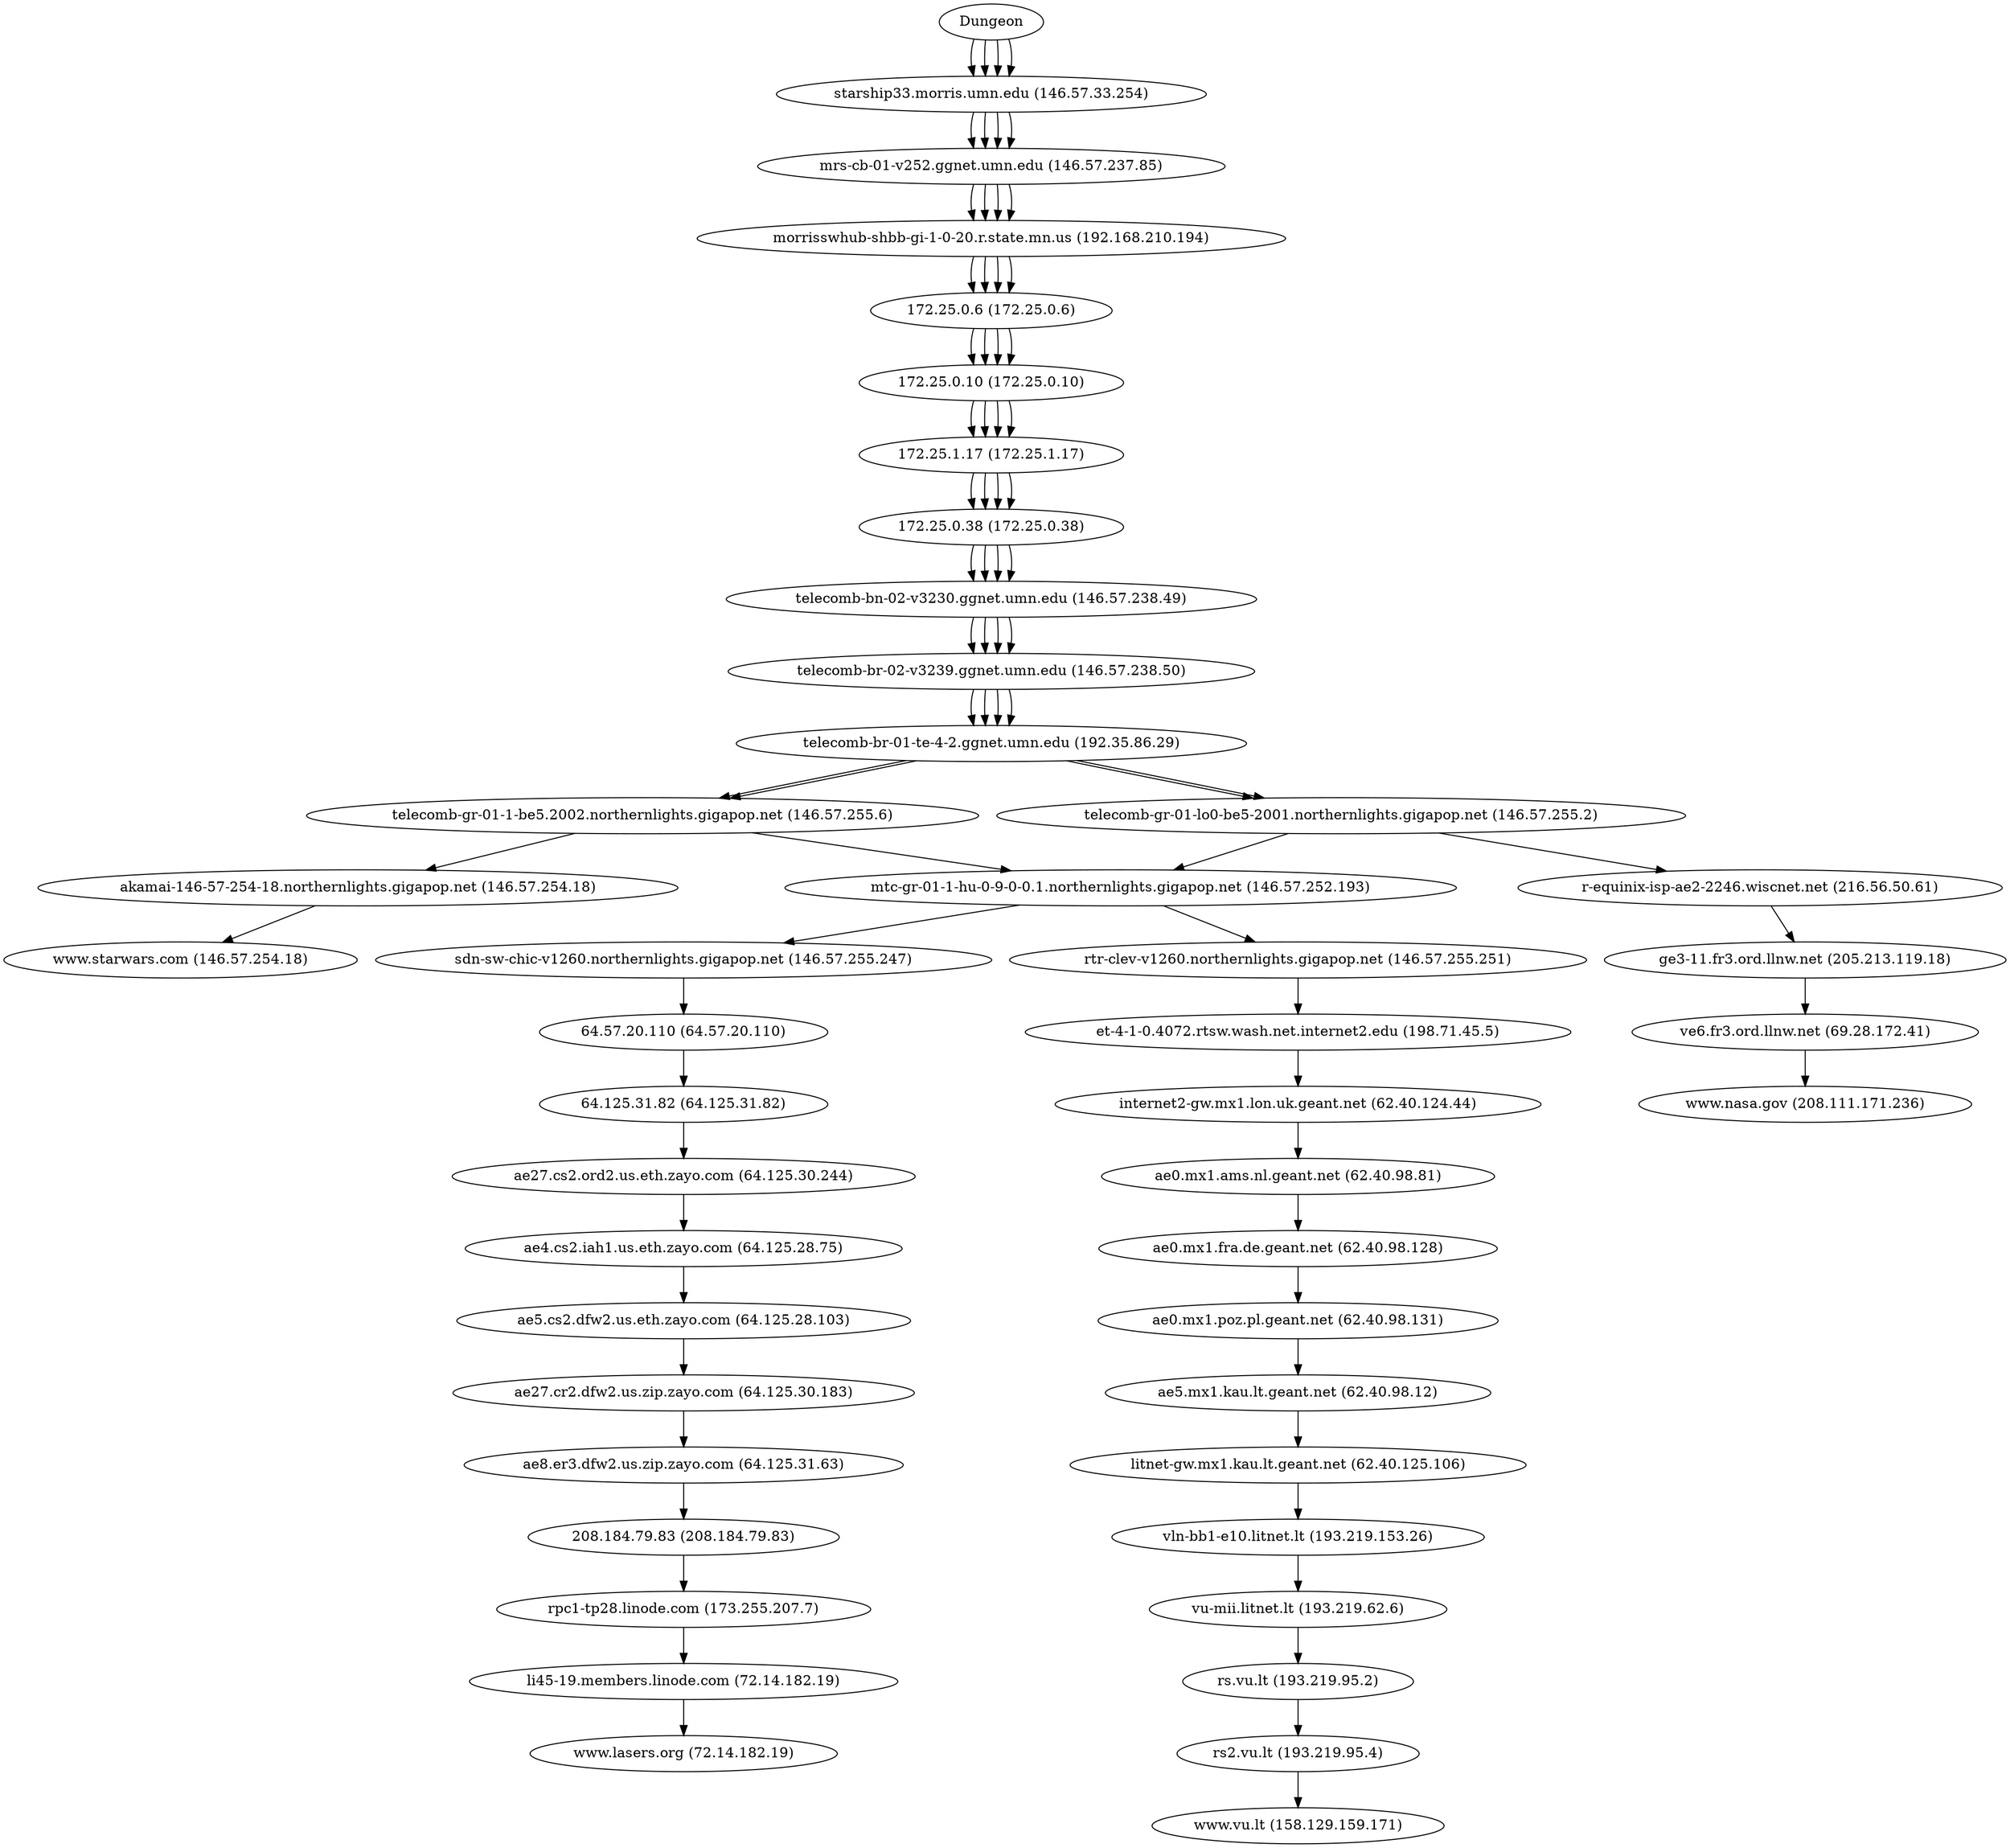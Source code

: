 digraph network {

// traceroute to www.starwars.com (146.57.254.18), 60 hops max, 60 byte packets
"Dungeon" -> "starship33.morris.umn.edu (146.57.33.254)";
"starship33.morris.umn.edu (146.57.33.254)" -> "mrs-cb-01-v252.ggnet.umn.edu (146.57.237.85)";
"mrs-cb-01-v252.ggnet.umn.edu (146.57.237.85)" -> "morrisswhub-shbb-gi-1-0-20.r.state.mn.us (192.168.210.194)";
"morrisswhub-shbb-gi-1-0-20.r.state.mn.us (192.168.210.194)" -> "172.25.0.6 (172.25.0.6)";
"172.25.0.6 (172.25.0.6)" -> "172.25.0.10 (172.25.0.10)";
"172.25.0.10 (172.25.0.10)" -> "172.25.1.17 (172.25.1.17)";
"172.25.1.17 (172.25.1.17)" -> "172.25.0.38 (172.25.0.38)";
"172.25.0.38 (172.25.0.38)" -> "telecomb-bn-02-v3230.ggnet.umn.edu (146.57.238.49)";
"telecomb-bn-02-v3230.ggnet.umn.edu (146.57.238.49)" -> "telecomb-br-02-v3239.ggnet.umn.edu (146.57.238.50)";
"telecomb-br-02-v3239.ggnet.umn.edu (146.57.238.50)" -> "telecomb-br-01-te-4-2.ggnet.umn.edu (192.35.86.29)";
"telecomb-br-01-te-4-2.ggnet.umn.edu (192.35.86.29)" -> "telecomb-gr-01-1-be5.2002.northernlights.gigapop.net (146.57.255.6)";
"telecomb-gr-01-1-be5.2002.northernlights.gigapop.net (146.57.255.6)" -> "akamai-146-57-254-18.northernlights.gigapop.net (146.57.254.18)";
"akamai-146-57-254-18.northernlights.gigapop.net (146.57.254.18)" -> "www.starwars.com (146.57.254.18)";

// traceroute to www.nasa.gov (208.111.171.236), 60 hops max, 60 byte packets
"Dungeon" -> "starship33.morris.umn.edu (146.57.33.254)";
"starship33.morris.umn.edu (146.57.33.254)" -> "mrs-cb-01-v252.ggnet.umn.edu (146.57.237.85)";
"mrs-cb-01-v252.ggnet.umn.edu (146.57.237.85)" -> "morrisswhub-shbb-gi-1-0-20.r.state.mn.us (192.168.210.194)";
"morrisswhub-shbb-gi-1-0-20.r.state.mn.us (192.168.210.194)" -> "172.25.0.6 (172.25.0.6)";
"172.25.0.6 (172.25.0.6)" -> "172.25.0.10 (172.25.0.10)";
"172.25.0.10 (172.25.0.10)" -> "172.25.1.17 (172.25.1.17)";
"172.25.1.17 (172.25.1.17)" -> "172.25.0.38 (172.25.0.38)";
"172.25.0.38 (172.25.0.38)" -> "telecomb-bn-02-v3230.ggnet.umn.edu (146.57.238.49)";
"telecomb-bn-02-v3230.ggnet.umn.edu (146.57.238.49)" -> "telecomb-br-02-v3239.ggnet.umn.edu (146.57.238.50)";
"telecomb-br-02-v3239.ggnet.umn.edu (146.57.238.50)" -> "telecomb-br-01-te-4-2.ggnet.umn.edu (192.35.86.29)";
"telecomb-br-01-te-4-2.ggnet.umn.edu (192.35.86.29)" -> "telecomb-gr-01-lo0-be5-2001.northernlights.gigapop.net (146.57.255.2)";
"telecomb-gr-01-lo0-be5-2001.northernlights.gigapop.net (146.57.255.2)" -> "r-equinix-isp-ae2-2246.wiscnet.net (216.56.50.61)";
"r-equinix-isp-ae2-2246.wiscnet.net (216.56.50.61)" -> "ge3-11.fr3.ord.llnw.net (205.213.119.18)";
"ge3-11.fr3.ord.llnw.net (205.213.119.18)" -> "ve6.fr3.ord.llnw.net (69.28.172.41)";
"ve6.fr3.ord.llnw.net (69.28.172.41)" -> "www.nasa.gov (208.111.171.236)";

// traceroute to www.lasers.org (72.14.182.19), 60 hops max, 60 byte packets
"Dungeon" -> "starship33.morris.umn.edu (146.57.33.254)";
"starship33.morris.umn.edu (146.57.33.254)" -> "mrs-cb-01-v252.ggnet.umn.edu (146.57.237.85)";
"mrs-cb-01-v252.ggnet.umn.edu (146.57.237.85)" -> "morrisswhub-shbb-gi-1-0-20.r.state.mn.us (192.168.210.194)";
"morrisswhub-shbb-gi-1-0-20.r.state.mn.us (192.168.210.194)" -> "172.25.0.6 (172.25.0.6)";
"172.25.0.6 (172.25.0.6)" -> "172.25.0.10 (172.25.0.10)";
"172.25.0.10 (172.25.0.10)" -> "172.25.1.17 (172.25.1.17)";
"172.25.1.17 (172.25.1.17)" -> "172.25.0.38 (172.25.0.38)";
"172.25.0.38 (172.25.0.38)" -> "telecomb-bn-02-v3230.ggnet.umn.edu (146.57.238.49)";
"telecomb-bn-02-v3230.ggnet.umn.edu (146.57.238.49)" -> "telecomb-br-02-v3239.ggnet.umn.edu (146.57.238.50)";
"telecomb-br-02-v3239.ggnet.umn.edu (146.57.238.50)" -> "telecomb-br-01-te-4-2.ggnet.umn.edu (192.35.86.29)";
"telecomb-br-01-te-4-2.ggnet.umn.edu (192.35.86.29)" -> "telecomb-gr-01-lo0-be5-2001.northernlights.gigapop.net (146.57.255.2)";
"telecomb-gr-01-lo0-be5-2001.northernlights.gigapop.net (146.57.255.2)" -> "mtc-gr-01-1-hu-0-9-0-0.1.northernlights.gigapop.net (146.57.252.193)";
"mtc-gr-01-1-hu-0-9-0-0.1.northernlights.gigapop.net (146.57.252.193)" -> "sdn-sw-chic-v1260.northernlights.gigapop.net (146.57.255.247)";
"sdn-sw-chic-v1260.northernlights.gigapop.net (146.57.255.247)" -> "64.57.20.110 (64.57.20.110)";
"64.57.20.110 (64.57.20.110)" -> "64.125.31.82 (64.125.31.82)";
"64.125.31.82 (64.125.31.82)" -> "ae27.cs2.ord2.us.eth.zayo.com (64.125.30.244)";
"ae27.cs2.ord2.us.eth.zayo.com (64.125.30.244)" -> "ae4.cs2.iah1.us.eth.zayo.com (64.125.28.75)";
"ae4.cs2.iah1.us.eth.zayo.com (64.125.28.75)" -> "ae5.cs2.dfw2.us.eth.zayo.com (64.125.28.103)";
"ae5.cs2.dfw2.us.eth.zayo.com (64.125.28.103)" -> "ae27.cr2.dfw2.us.zip.zayo.com (64.125.30.183)";
"ae27.cr2.dfw2.us.zip.zayo.com (64.125.30.183)" -> "ae8.er3.dfw2.us.zip.zayo.com (64.125.31.63)";
"ae8.er3.dfw2.us.zip.zayo.com (64.125.31.63)" -> "208.184.79.83 (208.184.79.83)";
"208.184.79.83 (208.184.79.83)" -> "rpc1-tp28.linode.com (173.255.207.7)";
"rpc1-tp28.linode.com (173.255.207.7)" -> "li45-19.members.linode.com (72.14.182.19)";
"li45-19.members.linode.com (72.14.182.19)" -> "www.lasers.org (72.14.182.19)";

// traceroute to www.vu.lt (158.129.159.171), 60 hops max, 60 byte packets
"Dungeon" -> "starship33.morris.umn.edu (146.57.33.254)";
"starship33.morris.umn.edu (146.57.33.254)" -> "mrs-cb-01-v252.ggnet.umn.edu (146.57.237.85)";
"mrs-cb-01-v252.ggnet.umn.edu (146.57.237.85)" -> "morrisswhub-shbb-gi-1-0-20.r.state.mn.us (192.168.210.194)";
"morrisswhub-shbb-gi-1-0-20.r.state.mn.us (192.168.210.194)" -> "172.25.0.6 (172.25.0.6)";
"172.25.0.6 (172.25.0.6)" -> "172.25.0.10 (172.25.0.10)";
"172.25.0.10 (172.25.0.10)" -> "172.25.1.17 (172.25.1.17)";
"172.25.1.17 (172.25.1.17)" -> "172.25.0.38 (172.25.0.38)";
"172.25.0.38 (172.25.0.38)" -> "telecomb-bn-02-v3230.ggnet.umn.edu (146.57.238.49)";
"telecomb-bn-02-v3230.ggnet.umn.edu (146.57.238.49)" -> "telecomb-br-02-v3239.ggnet.umn.edu (146.57.238.50)";
"telecomb-br-02-v3239.ggnet.umn.edu (146.57.238.50)" -> "telecomb-br-01-te-4-2.ggnet.umn.edu (192.35.86.29)";
"telecomb-br-01-te-4-2.ggnet.umn.edu (192.35.86.29)" -> "telecomb-gr-01-1-be5.2002.northernlights.gigapop.net (146.57.255.6)";
"telecomb-gr-01-1-be5.2002.northernlights.gigapop.net (146.57.255.6)" -> "mtc-gr-01-1-hu-0-9-0-0.1.northernlights.gigapop.net (146.57.252.193)";
"mtc-gr-01-1-hu-0-9-0-0.1.northernlights.gigapop.net (146.57.252.193)" -> "rtr-clev-v1260.northernlights.gigapop.net (146.57.255.251)";
"rtr-clev-v1260.northernlights.gigapop.net (146.57.255.251)" -> "et-4-1-0.4072.rtsw.wash.net.internet2.edu (198.71.45.5)";
"et-4-1-0.4072.rtsw.wash.net.internet2.edu (198.71.45.5)" -> "internet2-gw.mx1.lon.uk.geant.net (62.40.124.44)";
"internet2-gw.mx1.lon.uk.geant.net (62.40.124.44)" -> "ae0.mx1.ams.nl.geant.net (62.40.98.81)";
"ae0.mx1.ams.nl.geant.net (62.40.98.81)" -> "ae0.mx1.fra.de.geant.net (62.40.98.128)";
"ae0.mx1.fra.de.geant.net (62.40.98.128)" -> "ae0.mx1.poz.pl.geant.net (62.40.98.131)";
"ae0.mx1.poz.pl.geant.net (62.40.98.131)" -> "ae5.mx1.kau.lt.geant.net (62.40.98.12)";
"ae5.mx1.kau.lt.geant.net (62.40.98.12)" -> "litnet-gw.mx1.kau.lt.geant.net (62.40.125.106)";
"litnet-gw.mx1.kau.lt.geant.net (62.40.125.106)" -> "vln-bb1-e10.litnet.lt (193.219.153.26)";
"vln-bb1-e10.litnet.lt (193.219.153.26)" -> "vu-mii.litnet.lt (193.219.62.6)";
"vu-mii.litnet.lt (193.219.62.6)" -> "rs.vu.lt (193.219.95.2)";
"rs.vu.lt (193.219.95.2)" -> "rs2.vu.lt (193.219.95.4)";
"rs2.vu.lt (193.219.95.4)" -> "www.vu.lt (158.129.159.171)";
}
